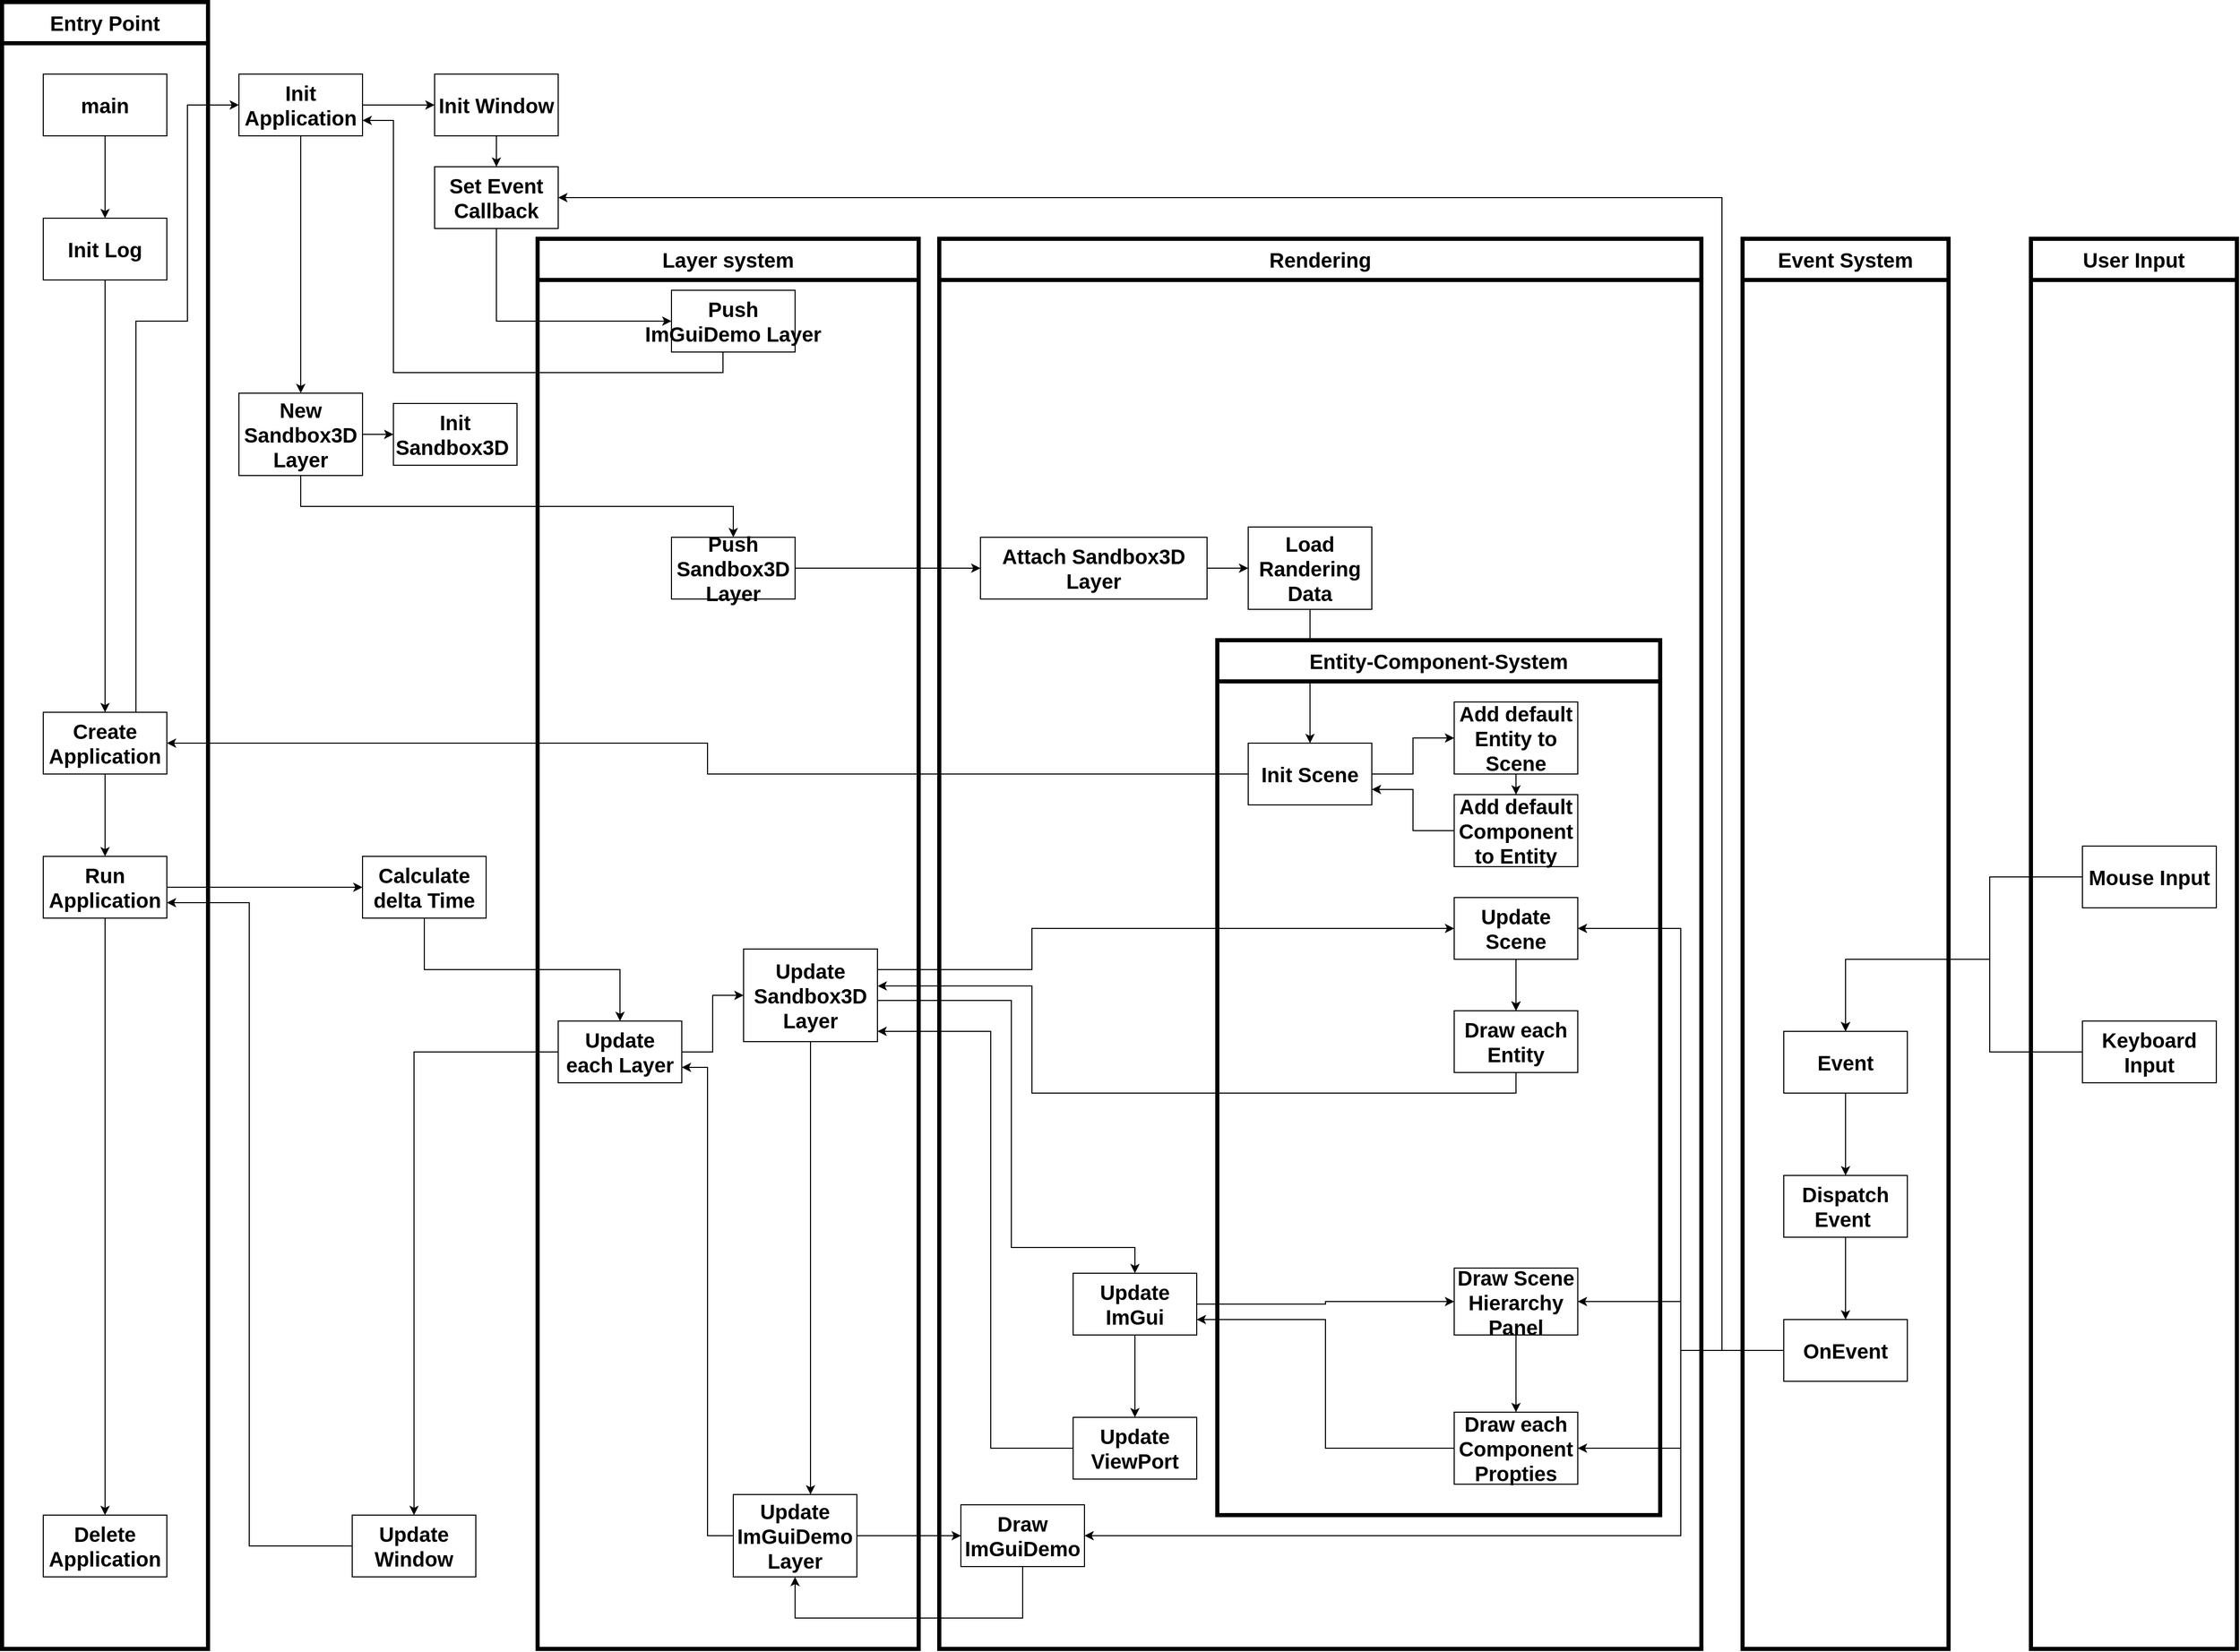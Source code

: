 <mxfile version="21.2.8" type="device">
  <diagram name="第 1 页" id="oVaQQtsJv8UFXQQw8mg5">
    <mxGraphModel dx="1837" dy="2261" grid="1" gridSize="10" guides="1" tooltips="1" connect="1" arrows="1" fold="1" page="1" pageScale="1" pageWidth="827" pageHeight="1169" math="0" shadow="0">
      <root>
        <mxCell id="0" />
        <mxCell id="1" parent="0" />
        <mxCell id="AfusonKI7kDfvAHBZVMs-3" value="" style="edgeStyle=orthogonalEdgeStyle;rounded=0;orthogonalLoop=1;jettySize=auto;html=1;fontStyle=1;fontSize=20;" parent="1" source="AfusonKI7kDfvAHBZVMs-1" target="AfusonKI7kDfvAHBZVMs-2" edge="1">
          <mxGeometry relative="1" as="geometry" />
        </mxCell>
        <mxCell id="AfusonKI7kDfvAHBZVMs-1" value="main" style="rounded=0;whiteSpace=wrap;html=1;fontStyle=1;fontSize=20;" parent="1" vertex="1">
          <mxGeometry x="290" y="60" width="120" height="60" as="geometry" />
        </mxCell>
        <mxCell id="AfusonKI7kDfvAHBZVMs-5" value="" style="edgeStyle=orthogonalEdgeStyle;rounded=0;orthogonalLoop=1;jettySize=auto;html=1;fontStyle=1;fontSize=20;" parent="1" source="AfusonKI7kDfvAHBZVMs-2" target="AfusonKI7kDfvAHBZVMs-4" edge="1">
          <mxGeometry relative="1" as="geometry" />
        </mxCell>
        <mxCell id="AfusonKI7kDfvAHBZVMs-2" value="Init Log" style="rounded=0;whiteSpace=wrap;html=1;fontStyle=1;fontSize=20;" parent="1" vertex="1">
          <mxGeometry x="290" y="200" width="120" height="60" as="geometry" />
        </mxCell>
        <mxCell id="AfusonKI7kDfvAHBZVMs-7" value="" style="edgeStyle=orthogonalEdgeStyle;rounded=0;orthogonalLoop=1;jettySize=auto;html=1;fontStyle=1;fontSize=20;" parent="1" source="AfusonKI7kDfvAHBZVMs-4" target="AfusonKI7kDfvAHBZVMs-6" edge="1">
          <mxGeometry relative="1" as="geometry" />
        </mxCell>
        <mxCell id="AfusonKI7kDfvAHBZVMs-29" style="edgeStyle=orthogonalEdgeStyle;rounded=0;orthogonalLoop=1;jettySize=auto;html=1;entryX=0;entryY=0.5;entryDx=0;entryDy=0;exitX=0.75;exitY=0;exitDx=0;exitDy=0;fontStyle=1;fontSize=20;" parent="1" source="AfusonKI7kDfvAHBZVMs-4" target="AfusonKI7kDfvAHBZVMs-40" edge="1">
          <mxGeometry relative="1" as="geometry">
            <mxPoint x="480" y="100" as="targetPoint" />
            <Array as="points">
              <mxPoint x="380" y="300" />
              <mxPoint x="430" y="300" />
              <mxPoint x="430" y="90" />
            </Array>
          </mxGeometry>
        </mxCell>
        <mxCell id="AfusonKI7kDfvAHBZVMs-4" value="Create Application" style="rounded=0;whiteSpace=wrap;html=1;fontStyle=1;fontSize=20;" parent="1" vertex="1">
          <mxGeometry x="290" y="680" width="120" height="60" as="geometry" />
        </mxCell>
        <mxCell id="AfusonKI7kDfvAHBZVMs-9" value="" style="edgeStyle=orthogonalEdgeStyle;rounded=0;orthogonalLoop=1;jettySize=auto;html=1;fontStyle=1;fontSize=20;" parent="1" source="AfusonKI7kDfvAHBZVMs-6" target="AfusonKI7kDfvAHBZVMs-8" edge="1">
          <mxGeometry relative="1" as="geometry" />
        </mxCell>
        <mxCell id="AfusonKI7kDfvAHBZVMs-51" value="" style="edgeStyle=orthogonalEdgeStyle;rounded=0;orthogonalLoop=1;jettySize=auto;html=1;fontStyle=1;fontSize=20;" parent="1" source="AfusonKI7kDfvAHBZVMs-6" target="AfusonKI7kDfvAHBZVMs-50" edge="1">
          <mxGeometry relative="1" as="geometry" />
        </mxCell>
        <mxCell id="AfusonKI7kDfvAHBZVMs-6" value="Run Application" style="rounded=0;whiteSpace=wrap;html=1;fontStyle=1;fontSize=20;" parent="1" vertex="1">
          <mxGeometry x="290" y="820" width="120" height="60" as="geometry" />
        </mxCell>
        <mxCell id="AfusonKI7kDfvAHBZVMs-13" value="" style="edgeStyle=orthogonalEdgeStyle;rounded=0;orthogonalLoop=1;jettySize=auto;html=1;fontStyle=1;fontSize=20;" parent="1" source="AfusonKI7kDfvAHBZVMs-10" target="AfusonKI7kDfvAHBZVMs-12" edge="1">
          <mxGeometry relative="1" as="geometry" />
        </mxCell>
        <mxCell id="AfusonKI7kDfvAHBZVMs-15" value="" style="edgeStyle=orthogonalEdgeStyle;rounded=0;orthogonalLoop=1;jettySize=auto;html=1;entryX=0.5;entryY=0;entryDx=0;entryDy=0;fontStyle=1;fontSize=20;" parent="1" source="AfusonKI7kDfvAHBZVMs-10" target="AfusonKI7kDfvAHBZVMs-14" edge="1">
          <mxGeometry relative="1" as="geometry">
            <Array as="points">
              <mxPoint x="540" y="480" />
              <mxPoint x="960" y="480" />
            </Array>
          </mxGeometry>
        </mxCell>
        <mxCell id="AfusonKI7kDfvAHBZVMs-10" value="New Sandbox3D Layer" style="rounded=0;whiteSpace=wrap;html=1;fontStyle=1;fontSize=20;" parent="1" vertex="1">
          <mxGeometry x="480" y="370" width="120" height="80" as="geometry" />
        </mxCell>
        <mxCell id="AfusonKI7kDfvAHBZVMs-12" value="Init Sandbox3D&amp;nbsp;" style="rounded=0;whiteSpace=wrap;html=1;fontStyle=1;fontSize=20;" parent="1" vertex="1">
          <mxGeometry x="630" y="380" width="120" height="60" as="geometry" />
        </mxCell>
        <mxCell id="AfusonKI7kDfvAHBZVMs-17" value="" style="edgeStyle=orthogonalEdgeStyle;rounded=0;orthogonalLoop=1;jettySize=auto;html=1;fontStyle=1;fontSize=20;" parent="1" source="AfusonKI7kDfvAHBZVMs-14" target="AfusonKI7kDfvAHBZVMs-16" edge="1">
          <mxGeometry relative="1" as="geometry" />
        </mxCell>
        <mxCell id="AfusonKI7kDfvAHBZVMs-19" value="" style="edgeStyle=orthogonalEdgeStyle;rounded=0;orthogonalLoop=1;jettySize=auto;html=1;fontStyle=1;fontSize=20;" parent="1" source="AfusonKI7kDfvAHBZVMs-16" target="AfusonKI7kDfvAHBZVMs-18" edge="1">
          <mxGeometry relative="1" as="geometry" />
        </mxCell>
        <mxCell id="AfusonKI7kDfvAHBZVMs-16" value="Attach Sandbox3D Layer" style="rounded=0;whiteSpace=wrap;html=1;fontStyle=1;fontSize=20;" parent="1" vertex="1">
          <mxGeometry x="1200" y="510" width="220" height="60" as="geometry" />
        </mxCell>
        <mxCell id="AfusonKI7kDfvAHBZVMs-21" value="" style="edgeStyle=orthogonalEdgeStyle;rounded=0;orthogonalLoop=1;jettySize=auto;html=1;fontStyle=1;fontSize=20;" parent="1" source="AfusonKI7kDfvAHBZVMs-18" target="AfusonKI7kDfvAHBZVMs-20" edge="1">
          <mxGeometry relative="1" as="geometry" />
        </mxCell>
        <mxCell id="AfusonKI7kDfvAHBZVMs-18" value="Load Randering Data" style="rounded=0;whiteSpace=wrap;html=1;fontStyle=1;fontSize=20;" parent="1" vertex="1">
          <mxGeometry x="1460" y="500" width="120" height="80" as="geometry" />
        </mxCell>
        <mxCell id="AfusonKI7kDfvAHBZVMs-49" style="edgeStyle=orthogonalEdgeStyle;rounded=0;orthogonalLoop=1;jettySize=auto;html=1;entryX=1;entryY=0.5;entryDx=0;entryDy=0;fontStyle=1;fontSize=20;" parent="1" source="AfusonKI7kDfvAHBZVMs-20" target="AfusonKI7kDfvAHBZVMs-4" edge="1">
          <mxGeometry relative="1" as="geometry" />
        </mxCell>
        <mxCell id="AfusonKI7kDfvAHBZVMs-46" style="edgeStyle=orthogonalEdgeStyle;rounded=0;orthogonalLoop=1;jettySize=auto;html=1;entryX=0;entryY=0.5;entryDx=0;entryDy=0;fontStyle=1;fontSize=20;" parent="1" source="AfusonKI7kDfvAHBZVMs-40" target="AfusonKI7kDfvAHBZVMs-42" edge="1">
          <mxGeometry relative="1" as="geometry" />
        </mxCell>
        <mxCell id="AfusonKI7kDfvAHBZVMs-48" style="edgeStyle=orthogonalEdgeStyle;rounded=0;orthogonalLoop=1;jettySize=auto;html=1;entryX=0.5;entryY=0;entryDx=0;entryDy=0;fontStyle=1;fontSize=20;" parent="1" source="AfusonKI7kDfvAHBZVMs-40" target="AfusonKI7kDfvAHBZVMs-10" edge="1">
          <mxGeometry relative="1" as="geometry">
            <mxPoint x="570" y="360" as="targetPoint" />
            <Array as="points" />
          </mxGeometry>
        </mxCell>
        <mxCell id="AfusonKI7kDfvAHBZVMs-40" value="Init Application" style="rounded=0;whiteSpace=wrap;html=1;fontStyle=1;fontSize=20;" parent="1" vertex="1">
          <mxGeometry x="480" y="60" width="120" height="60" as="geometry" />
        </mxCell>
        <mxCell id="AfusonKI7kDfvAHBZVMs-41" value="" style="edgeStyle=orthogonalEdgeStyle;rounded=0;orthogonalLoop=1;jettySize=auto;html=1;fontStyle=1;fontSize=20;" parent="1" source="AfusonKI7kDfvAHBZVMs-42" target="AfusonKI7kDfvAHBZVMs-44" edge="1">
          <mxGeometry relative="1" as="geometry" />
        </mxCell>
        <mxCell id="AfusonKI7kDfvAHBZVMs-42" value="Init Window" style="rounded=0;whiteSpace=wrap;html=1;fontStyle=1;fontSize=20;" parent="1" vertex="1">
          <mxGeometry x="670" y="60" width="120" height="60" as="geometry" />
        </mxCell>
        <mxCell id="AfusonKI7kDfvAHBZVMs-43" value="" style="edgeStyle=orthogonalEdgeStyle;rounded=0;orthogonalLoop=1;jettySize=auto;html=1;fontStyle=1;fontSize=20;" parent="1" source="AfusonKI7kDfvAHBZVMs-44" target="AfusonKI7kDfvAHBZVMs-45" edge="1">
          <mxGeometry relative="1" as="geometry">
            <Array as="points">
              <mxPoint x="730" y="300" />
            </Array>
          </mxGeometry>
        </mxCell>
        <mxCell id="AfusonKI7kDfvAHBZVMs-44" value="Set Event Callback" style="rounded=0;whiteSpace=wrap;html=1;fontStyle=1;fontSize=20;" parent="1" vertex="1">
          <mxGeometry x="670" y="150" width="120" height="60" as="geometry" />
        </mxCell>
        <mxCell id="AfusonKI7kDfvAHBZVMs-47" style="edgeStyle=orthogonalEdgeStyle;rounded=0;orthogonalLoop=1;jettySize=auto;html=1;entryX=1;entryY=0.75;entryDx=0;entryDy=0;fontStyle=1;fontSize=20;" parent="1" source="AfusonKI7kDfvAHBZVMs-45" target="AfusonKI7kDfvAHBZVMs-40" edge="1">
          <mxGeometry relative="1" as="geometry">
            <Array as="points">
              <mxPoint x="950" y="350" />
              <mxPoint x="630" y="350" />
              <mxPoint x="630" y="105" />
            </Array>
          </mxGeometry>
        </mxCell>
        <mxCell id="AfusonKI7kDfvAHBZVMs-53" value="" style="edgeStyle=orthogonalEdgeStyle;rounded=0;orthogonalLoop=1;jettySize=auto;html=1;exitX=0.5;exitY=1;exitDx=0;exitDy=0;fontStyle=1;fontSize=20;" parent="1" source="AfusonKI7kDfvAHBZVMs-50" target="AfusonKI7kDfvAHBZVMs-52" edge="1">
          <mxGeometry relative="1" as="geometry" />
        </mxCell>
        <mxCell id="AfusonKI7kDfvAHBZVMs-50" value="Calculate delta Time" style="rounded=0;whiteSpace=wrap;html=1;fontStyle=1;fontSize=20;" parent="1" vertex="1">
          <mxGeometry x="600" y="820" width="120" height="60" as="geometry" />
        </mxCell>
        <mxCell id="AfusonKI7kDfvAHBZVMs-84" value="" style="edgeStyle=orthogonalEdgeStyle;rounded=0;orthogonalLoop=1;jettySize=auto;html=1;fontStyle=1;fontSize=20;" parent="1" source="AfusonKI7kDfvAHBZVMs-52" target="AfusonKI7kDfvAHBZVMs-83" edge="1">
          <mxGeometry relative="1" as="geometry" />
        </mxCell>
        <mxCell id="AfusonKI7kDfvAHBZVMs-60" value="" style="edgeStyle=orthogonalEdgeStyle;rounded=0;orthogonalLoop=1;jettySize=auto;html=1;exitX=1;exitY=0.25;exitDx=0;exitDy=0;fontStyle=1;fontSize=20;" parent="1" target="AfusonKI7kDfvAHBZVMs-59" edge="1" source="AfusonKI7kDfvAHBZVMs-54">
          <mxGeometry relative="1" as="geometry">
            <mxPoint x="880" y="940" as="sourcePoint" />
            <Array as="points">
              <mxPoint x="1100" y="930" />
              <mxPoint x="1250" y="930" />
              <mxPoint x="1250" y="890" />
            </Array>
          </mxGeometry>
        </mxCell>
        <mxCell id="AfusonKI7kDfvAHBZVMs-71" style="edgeStyle=orthogonalEdgeStyle;rounded=0;orthogonalLoop=1;jettySize=auto;html=1;entryX=0.5;entryY=0;entryDx=0;entryDy=0;fontStyle=1;fontSize=20;" parent="1" source="AfusonKI7kDfvAHBZVMs-54" target="AfusonKI7kDfvAHBZVMs-70" edge="1">
          <mxGeometry relative="1" as="geometry">
            <Array as="points">
              <mxPoint x="1230" y="960" />
              <mxPoint x="1230" y="1200" />
              <mxPoint x="1350" y="1200" />
            </Array>
          </mxGeometry>
        </mxCell>
        <mxCell id="AfusonKI7kDfvAHBZVMs-80" value="" style="edgeStyle=orthogonalEdgeStyle;rounded=0;orthogonalLoop=1;jettySize=auto;html=1;fontStyle=1;fontSize=20;" parent="1" source="AfusonKI7kDfvAHBZVMs-56" target="AfusonKI7kDfvAHBZVMs-79" edge="1">
          <mxGeometry relative="1" as="geometry" />
        </mxCell>
        <mxCell id="AfusonKI7kDfvAHBZVMs-62" value="" style="edgeStyle=orthogonalEdgeStyle;rounded=0;orthogonalLoop=1;jettySize=auto;html=1;fontStyle=1;fontSize=20;" parent="1" source="AfusonKI7kDfvAHBZVMs-59" target="AfusonKI7kDfvAHBZVMs-61" edge="1">
          <mxGeometry relative="1" as="geometry" />
        </mxCell>
        <mxCell id="AfusonKI7kDfvAHBZVMs-68" value="" style="edgeStyle=orthogonalEdgeStyle;rounded=0;orthogonalLoop=1;jettySize=auto;html=1;fontStyle=1;fontSize=20;" parent="1" source="AfusonKI7kDfvAHBZVMs-59" target="AfusonKI7kDfvAHBZVMs-61" edge="1">
          <mxGeometry relative="1" as="geometry" />
        </mxCell>
        <mxCell id="AfusonKI7kDfvAHBZVMs-59" value="Update Scene" style="rounded=0;whiteSpace=wrap;html=1;fontStyle=1;fontSize=20;" parent="1" vertex="1">
          <mxGeometry x="1660" y="860" width="120" height="60" as="geometry" />
        </mxCell>
        <mxCell id="AfusonKI7kDfvAHBZVMs-67" style="edgeStyle=orthogonalEdgeStyle;rounded=0;orthogonalLoop=1;jettySize=auto;html=1;entryX=1.001;entryY=0.399;entryDx=0;entryDy=0;exitX=0.5;exitY=1;exitDx=0;exitDy=0;fontStyle=1;fontSize=20;entryPerimeter=0;" parent="1" source="AfusonKI7kDfvAHBZVMs-61" target="AfusonKI7kDfvAHBZVMs-54" edge="1">
          <mxGeometry relative="1" as="geometry">
            <Array as="points">
              <mxPoint x="1720" y="1050" />
              <mxPoint x="1250" y="1050" />
              <mxPoint x="1250" y="946" />
            </Array>
          </mxGeometry>
        </mxCell>
        <mxCell id="AfusonKI7kDfvAHBZVMs-61" value="Draw each Entity" style="rounded=0;whiteSpace=wrap;html=1;fontStyle=1;fontSize=20;" parent="1" vertex="1">
          <mxGeometry x="1660" y="970" width="120" height="60" as="geometry" />
        </mxCell>
        <mxCell id="AfusonKI7kDfvAHBZVMs-73" value="" style="edgeStyle=orthogonalEdgeStyle;rounded=0;orthogonalLoop=1;jettySize=auto;html=1;fontStyle=1;fontSize=20;" parent="1" source="AfusonKI7kDfvAHBZVMs-70" target="AfusonKI7kDfvAHBZVMs-72" edge="1">
          <mxGeometry relative="1" as="geometry" />
        </mxCell>
        <mxCell id="AfusonKI7kDfvAHBZVMs-78" value="" style="edgeStyle=orthogonalEdgeStyle;rounded=0;orthogonalLoop=1;jettySize=auto;html=1;fontStyle=1;fontSize=20;" parent="1" source="AfusonKI7kDfvAHBZVMs-70" target="AfusonKI7kDfvAHBZVMs-77" edge="1">
          <mxGeometry relative="1" as="geometry" />
        </mxCell>
        <mxCell id="AfusonKI7kDfvAHBZVMs-70" value="Update ImGui" style="rounded=0;whiteSpace=wrap;html=1;fontStyle=1;fontSize=20;" parent="1" vertex="1">
          <mxGeometry x="1290" y="1225" width="120" height="60" as="geometry" />
        </mxCell>
        <mxCell id="AfusonKI7kDfvAHBZVMs-75" value="" style="edgeStyle=orthogonalEdgeStyle;rounded=0;orthogonalLoop=1;jettySize=auto;html=1;fontStyle=1;fontSize=20;" parent="1" source="AfusonKI7kDfvAHBZVMs-72" target="AfusonKI7kDfvAHBZVMs-74" edge="1">
          <mxGeometry relative="1" as="geometry" />
        </mxCell>
        <mxCell id="AfusonKI7kDfvAHBZVMs-72" value="Draw&amp;nbsp;Scene Hierarchy Panel" style="rounded=0;whiteSpace=wrap;html=1;fontStyle=1;fontSize=20;" parent="1" vertex="1">
          <mxGeometry x="1660" y="1220" width="120" height="65" as="geometry" />
        </mxCell>
        <mxCell id="AfusonKI7kDfvAHBZVMs-76" style="edgeStyle=orthogonalEdgeStyle;rounded=0;orthogonalLoop=1;jettySize=auto;html=1;entryX=1;entryY=0.75;entryDx=0;entryDy=0;fontStyle=1;fontSize=20;" parent="1" source="AfusonKI7kDfvAHBZVMs-74" target="AfusonKI7kDfvAHBZVMs-70" edge="1">
          <mxGeometry relative="1" as="geometry" />
        </mxCell>
        <mxCell id="AfusonKI7kDfvAHBZVMs-74" value="Draw each Component Propties" style="rounded=0;whiteSpace=wrap;html=1;fontStyle=1;fontSize=20;" parent="1" vertex="1">
          <mxGeometry x="1660" y="1360" width="120" height="70" as="geometry" />
        </mxCell>
        <mxCell id="D1_QNNf7dY5p6VzvvArW-14" style="edgeStyle=orthogonalEdgeStyle;rounded=0;orthogonalLoop=1;jettySize=auto;html=1;fontStyle=1;fontSize=20;" edge="1" parent="1" source="AfusonKI7kDfvAHBZVMs-77">
          <mxGeometry relative="1" as="geometry">
            <Array as="points">
              <mxPoint x="1210" y="1395" />
              <mxPoint x="1210" y="990" />
              <mxPoint x="1100" y="990" />
            </Array>
            <mxPoint x="1100" y="990" as="targetPoint" />
          </mxGeometry>
        </mxCell>
        <mxCell id="AfusonKI7kDfvAHBZVMs-77" value="Update ViewPort" style="rounded=0;whiteSpace=wrap;html=1;fontStyle=1;fontSize=20;" parent="1" vertex="1">
          <mxGeometry x="1290" y="1365" width="120" height="60" as="geometry" />
        </mxCell>
        <mxCell id="D1_QNNf7dY5p6VzvvArW-16" style="edgeStyle=orthogonalEdgeStyle;rounded=0;orthogonalLoop=1;jettySize=auto;html=1;entryX=0.5;entryY=1;entryDx=0;entryDy=0;fontStyle=1;fontSize=20;" edge="1" parent="1" source="AfusonKI7kDfvAHBZVMs-79" target="AfusonKI7kDfvAHBZVMs-56">
          <mxGeometry relative="1" as="geometry">
            <mxPoint x="990" y="1590" as="targetPoint" />
            <Array as="points">
              <mxPoint x="1241" y="1560" />
              <mxPoint x="1020" y="1560" />
            </Array>
          </mxGeometry>
        </mxCell>
        <mxCell id="AfusonKI7kDfvAHBZVMs-85" style="edgeStyle=orthogonalEdgeStyle;rounded=0;orthogonalLoop=1;jettySize=auto;html=1;entryX=1;entryY=0.75;entryDx=0;entryDy=0;fontStyle=1;fontSize=20;" parent="1" source="AfusonKI7kDfvAHBZVMs-83" target="AfusonKI7kDfvAHBZVMs-6" edge="1">
          <mxGeometry relative="1" as="geometry">
            <Array as="points">
              <mxPoint x="490" y="865" />
            </Array>
          </mxGeometry>
        </mxCell>
        <mxCell id="AfusonKI7kDfvAHBZVMs-83" value="Update Window" style="rounded=0;whiteSpace=wrap;html=1;fontStyle=1;fontSize=20;" parent="1" vertex="1">
          <mxGeometry x="590" y="1460" width="120" height="60" as="geometry" />
        </mxCell>
        <mxCell id="D1_QNNf7dY5p6VzvvArW-1" style="edgeStyle=orthogonalEdgeStyle;rounded=0;orthogonalLoop=1;jettySize=auto;html=1;fontStyle=1;fontSize=20;" edge="1" parent="1" source="AfusonKI7kDfvAHBZVMs-86" target="AfusonKI7kDfvAHBZVMs-91">
          <mxGeometry relative="1" as="geometry">
            <Array as="points">
              <mxPoint x="2180" y="840" />
              <mxPoint x="2180" y="920" />
              <mxPoint x="2040" y="920" />
            </Array>
          </mxGeometry>
        </mxCell>
        <mxCell id="D1_QNNf7dY5p6VzvvArW-3" value="" style="edgeStyle=orthogonalEdgeStyle;rounded=0;orthogonalLoop=1;jettySize=auto;html=1;fontStyle=1;fontSize=20;" edge="1" parent="1" source="AfusonKI7kDfvAHBZVMs-91" target="D1_QNNf7dY5p6VzvvArW-2">
          <mxGeometry relative="1" as="geometry" />
        </mxCell>
        <mxCell id="AfusonKI7kDfvAHBZVMs-91" value="Event" style="rounded=0;whiteSpace=wrap;html=1;fontStyle=1;fontSize=20;" parent="1" vertex="1">
          <mxGeometry x="1980" y="990" width="120" height="60" as="geometry" />
        </mxCell>
        <mxCell id="D1_QNNf7dY5p6VzvvArW-5" value="" style="edgeStyle=orthogonalEdgeStyle;rounded=0;orthogonalLoop=1;jettySize=auto;html=1;fontStyle=1;fontSize=20;" edge="1" parent="1" source="D1_QNNf7dY5p6VzvvArW-2" target="D1_QNNf7dY5p6VzvvArW-4">
          <mxGeometry relative="1" as="geometry" />
        </mxCell>
        <mxCell id="D1_QNNf7dY5p6VzvvArW-2" value="Dispatch Event&amp;nbsp;" style="rounded=0;whiteSpace=wrap;html=1;fontStyle=1;fontSize=20;" vertex="1" parent="1">
          <mxGeometry x="1980" y="1130" width="120" height="60" as="geometry" />
        </mxCell>
        <mxCell id="D1_QNNf7dY5p6VzvvArW-7" value="Event System" style="swimlane;whiteSpace=wrap;html=1;startSize=40;fontStyle=1;fontSize=20;strokeWidth=4;" vertex="1" parent="1">
          <mxGeometry x="1940" y="220" width="200" height="1370" as="geometry" />
        </mxCell>
        <mxCell id="D1_QNNf7dY5p6VzvvArW-4" value="OnEvent" style="rounded=0;whiteSpace=wrap;html=1;fontStyle=1;fontSize=20;" vertex="1" parent="D1_QNNf7dY5p6VzvvArW-7">
          <mxGeometry x="40" y="1050" width="120" height="60" as="geometry" />
        </mxCell>
        <mxCell id="D1_QNNf7dY5p6VzvvArW-8" value="User Input" style="swimlane;whiteSpace=wrap;html=1;fontStyle=1;fontSize=20;strokeWidth=4;startSize=40;" vertex="1" parent="1">
          <mxGeometry x="2220" y="220" width="200" height="1370" as="geometry" />
        </mxCell>
        <mxCell id="D1_QNNf7dY5p6VzvvArW-30" value="Keyboard Input" style="rounded=0;whiteSpace=wrap;html=1;fontStyle=1;fontSize=20;" vertex="1" parent="D1_QNNf7dY5p6VzvvArW-8">
          <mxGeometry x="50" y="760" width="130" height="60" as="geometry" />
        </mxCell>
        <mxCell id="AfusonKI7kDfvAHBZVMs-86" value="Mouse Input" style="rounded=0;whiteSpace=wrap;html=1;fontStyle=1;fontSize=20;" parent="D1_QNNf7dY5p6VzvvArW-8" vertex="1">
          <mxGeometry x="50" y="590" width="130" height="60" as="geometry" />
        </mxCell>
        <mxCell id="D1_QNNf7dY5p6VzvvArW-17" value="Layer system" style="swimlane;whiteSpace=wrap;html=1;fontStyle=1;fontSize=20;strokeWidth=4;startSize=40;" vertex="1" parent="1">
          <mxGeometry x="770" y="220" width="370" height="1370" as="geometry" />
        </mxCell>
        <mxCell id="AfusonKI7kDfvAHBZVMs-54" value="Update Sandbox3D Layer" style="rounded=0;whiteSpace=wrap;html=1;fontStyle=1;fontSize=20;" parent="D1_QNNf7dY5p6VzvvArW-17" vertex="1">
          <mxGeometry x="200" y="690" width="130" height="90" as="geometry" />
        </mxCell>
        <mxCell id="AfusonKI7kDfvAHBZVMs-56" value="Update ImGuiDemo Layer" style="rounded=0;whiteSpace=wrap;html=1;fontStyle=1;fontSize=20;" parent="D1_QNNf7dY5p6VzvvArW-17" vertex="1">
          <mxGeometry x="190" y="1220" width="120" height="80" as="geometry" />
        </mxCell>
        <mxCell id="D1_QNNf7dY5p6VzvvArW-13" style="edgeStyle=orthogonalEdgeStyle;rounded=0;orthogonalLoop=1;jettySize=auto;html=1;fontStyle=1;fontSize=20;exitX=0.5;exitY=1;exitDx=0;exitDy=0;" edge="1" parent="D1_QNNf7dY5p6VzvvArW-17" source="AfusonKI7kDfvAHBZVMs-54" target="AfusonKI7kDfvAHBZVMs-56">
          <mxGeometry relative="1" as="geometry">
            <Array as="points">
              <mxPoint x="265" y="1110" />
              <mxPoint x="265" y="1110" />
            </Array>
            <mxPoint x="270" y="800" as="sourcePoint" />
          </mxGeometry>
        </mxCell>
        <mxCell id="AfusonKI7kDfvAHBZVMs-52" value="Update each Layer" style="rounded=0;whiteSpace=wrap;html=1;fontStyle=1;fontSize=20;" parent="D1_QNNf7dY5p6VzvvArW-17" vertex="1">
          <mxGeometry x="20" y="760" width="120" height="60" as="geometry" />
        </mxCell>
        <mxCell id="AfusonKI7kDfvAHBZVMs-65" style="edgeStyle=orthogonalEdgeStyle;rounded=0;orthogonalLoop=1;jettySize=auto;html=1;entryX=0;entryY=0.5;entryDx=0;entryDy=0;fontStyle=1;fontSize=20;" parent="D1_QNNf7dY5p6VzvvArW-17" source="AfusonKI7kDfvAHBZVMs-52" target="AfusonKI7kDfvAHBZVMs-54" edge="1">
          <mxGeometry relative="1" as="geometry" />
        </mxCell>
        <mxCell id="AfusonKI7kDfvAHBZVMs-66" style="edgeStyle=orthogonalEdgeStyle;rounded=0;orthogonalLoop=1;jettySize=auto;html=1;entryX=1;entryY=0.75;entryDx=0;entryDy=0;fontStyle=1;fontSize=20;" parent="D1_QNNf7dY5p6VzvvArW-17" source="AfusonKI7kDfvAHBZVMs-56" target="AfusonKI7kDfvAHBZVMs-52" edge="1">
          <mxGeometry relative="1" as="geometry" />
        </mxCell>
        <mxCell id="AfusonKI7kDfvAHBZVMs-14" value="Push Sandbox3D Layer" style="rounded=0;whiteSpace=wrap;html=1;fontStyle=1;fontSize=20;" parent="D1_QNNf7dY5p6VzvvArW-17" vertex="1">
          <mxGeometry x="130" y="290" width="120" height="60" as="geometry" />
        </mxCell>
        <mxCell id="AfusonKI7kDfvAHBZVMs-45" value="Push ImGuiDemo&amp;nbsp;Layer" style="rounded=0;whiteSpace=wrap;html=1;fontStyle=1;fontSize=20;" parent="D1_QNNf7dY5p6VzvvArW-17" vertex="1">
          <mxGeometry x="130" y="50" width="120" height="60" as="geometry" />
        </mxCell>
        <mxCell id="BAPT7NLRmtDBVAtJ-wS6-1" style="edgeStyle=orthogonalEdgeStyle;rounded=0;orthogonalLoop=1;jettySize=auto;html=1;exitX=0.5;exitY=1;exitDx=0;exitDy=0;entryX=0.5;entryY=1;entryDx=0;entryDy=0;" edge="1" parent="D1_QNNf7dY5p6VzvvArW-17" source="AfusonKI7kDfvAHBZVMs-54" target="AfusonKI7kDfvAHBZVMs-54">
          <mxGeometry relative="1" as="geometry">
            <Array as="points" />
          </mxGeometry>
        </mxCell>
        <mxCell id="D1_QNNf7dY5p6VzvvArW-27" value="Entry Point" style="swimlane;whiteSpace=wrap;html=1;fontStyle=1;fontSize=20;strokeWidth=4;startSize=40;" vertex="1" parent="1">
          <mxGeometry x="250" y="-10" width="200" height="1600" as="geometry" />
        </mxCell>
        <mxCell id="AfusonKI7kDfvAHBZVMs-8" value="Delete Application" style="rounded=0;whiteSpace=wrap;html=1;fontStyle=1;fontSize=20;" parent="D1_QNNf7dY5p6VzvvArW-27" vertex="1">
          <mxGeometry x="40" y="1470" width="120" height="60" as="geometry" />
        </mxCell>
        <mxCell id="D1_QNNf7dY5p6VzvvArW-28" value="Entity-Component-System" style="swimlane;whiteSpace=wrap;html=1;fontStyle=1;fontSize=20;strokeWidth=4;startSize=40;" vertex="1" parent="1">
          <mxGeometry x="1430" y="610" width="430" height="850" as="geometry" />
        </mxCell>
        <mxCell id="D1_QNNf7dY5p6VzvvArW-29" value="Rendering" style="swimlane;whiteSpace=wrap;html=1;fontStyle=1;fontSize=20;strokeWidth=4;startSize=40;" vertex="1" parent="1">
          <mxGeometry x="1160" y="220" width="740" height="1370" as="geometry" />
        </mxCell>
        <mxCell id="AfusonKI7kDfvAHBZVMs-20" value="Init Scene" style="rounded=0;whiteSpace=wrap;html=1;fontStyle=1;fontSize=20;" parent="D1_QNNf7dY5p6VzvvArW-29" vertex="1">
          <mxGeometry x="300" y="490" width="120" height="60" as="geometry" />
        </mxCell>
        <mxCell id="AfusonKI7kDfvAHBZVMs-28" style="edgeStyle=orthogonalEdgeStyle;rounded=0;orthogonalLoop=1;jettySize=auto;html=1;entryX=1;entryY=0.75;entryDx=0;entryDy=0;fontStyle=1;fontSize=20;" parent="D1_QNNf7dY5p6VzvvArW-29" source="AfusonKI7kDfvAHBZVMs-24" target="AfusonKI7kDfvAHBZVMs-20" edge="1">
          <mxGeometry relative="1" as="geometry" />
        </mxCell>
        <mxCell id="AfusonKI7kDfvAHBZVMs-24" value="Add default Component to Entity" style="rounded=0;whiteSpace=wrap;html=1;fontStyle=1;fontSize=20;" parent="D1_QNNf7dY5p6VzvvArW-29" vertex="1">
          <mxGeometry x="500" y="540" width="120" height="70" as="geometry" />
        </mxCell>
        <mxCell id="AfusonKI7kDfvAHBZVMs-22" value="Add default Entity to Scene" style="rounded=0;whiteSpace=wrap;html=1;fontStyle=1;fontSize=20;" parent="D1_QNNf7dY5p6VzvvArW-29" vertex="1">
          <mxGeometry x="500" y="450" width="120" height="70" as="geometry" />
        </mxCell>
        <mxCell id="AfusonKI7kDfvAHBZVMs-23" value="" style="edgeStyle=orthogonalEdgeStyle;rounded=0;orthogonalLoop=1;jettySize=auto;html=1;fontStyle=1;fontSize=20;" parent="D1_QNNf7dY5p6VzvvArW-29" source="AfusonKI7kDfvAHBZVMs-20" target="AfusonKI7kDfvAHBZVMs-22" edge="1">
          <mxGeometry relative="1" as="geometry" />
        </mxCell>
        <mxCell id="AfusonKI7kDfvAHBZVMs-25" value="" style="edgeStyle=orthogonalEdgeStyle;rounded=0;orthogonalLoop=1;jettySize=auto;html=1;fontStyle=1;fontSize=20;" parent="D1_QNNf7dY5p6VzvvArW-29" source="AfusonKI7kDfvAHBZVMs-22" target="AfusonKI7kDfvAHBZVMs-24" edge="1">
          <mxGeometry relative="1" as="geometry" />
        </mxCell>
        <mxCell id="AfusonKI7kDfvAHBZVMs-79" value="Draw ImGuiDemo" style="rounded=0;whiteSpace=wrap;html=1;fontStyle=1;fontSize=20;" parent="D1_QNNf7dY5p6VzvvArW-29" vertex="1">
          <mxGeometry x="21" y="1230" width="120" height="60" as="geometry" />
        </mxCell>
        <mxCell id="D1_QNNf7dY5p6VzvvArW-31" style="edgeStyle=orthogonalEdgeStyle;rounded=0;orthogonalLoop=1;jettySize=auto;html=1;entryX=0.5;entryY=0;entryDx=0;entryDy=0;fontStyle=1;fontSize=20;" edge="1" parent="1" source="D1_QNNf7dY5p6VzvvArW-30" target="AfusonKI7kDfvAHBZVMs-91">
          <mxGeometry relative="1" as="geometry">
            <Array as="points">
              <mxPoint x="2180" y="1010" />
              <mxPoint x="2180" y="920" />
              <mxPoint x="2040" y="920" />
            </Array>
          </mxGeometry>
        </mxCell>
        <mxCell id="D1_QNNf7dY5p6VzvvArW-32" style="edgeStyle=orthogonalEdgeStyle;rounded=0;orthogonalLoop=1;jettySize=auto;html=1;entryX=1;entryY=0.5;entryDx=0;entryDy=0;fontSize=20;" edge="1" parent="1" source="D1_QNNf7dY5p6VzvvArW-4" target="AfusonKI7kDfvAHBZVMs-74">
          <mxGeometry relative="1" as="geometry" />
        </mxCell>
        <mxCell id="D1_QNNf7dY5p6VzvvArW-33" style="edgeStyle=orthogonalEdgeStyle;rounded=0;orthogonalLoop=1;jettySize=auto;html=1;entryX=1;entryY=0.5;entryDx=0;entryDy=0;fontSize=20;" edge="1" parent="1" source="D1_QNNf7dY5p6VzvvArW-4" target="AfusonKI7kDfvAHBZVMs-72">
          <mxGeometry relative="1" as="geometry" />
        </mxCell>
        <mxCell id="D1_QNNf7dY5p6VzvvArW-34" style="edgeStyle=orthogonalEdgeStyle;rounded=0;orthogonalLoop=1;jettySize=auto;html=1;entryX=1;entryY=0.5;entryDx=0;entryDy=0;fontSize=20;" edge="1" parent="1" source="D1_QNNf7dY5p6VzvvArW-4" target="AfusonKI7kDfvAHBZVMs-59">
          <mxGeometry relative="1" as="geometry" />
        </mxCell>
        <mxCell id="D1_QNNf7dY5p6VzvvArW-35" style="edgeStyle=orthogonalEdgeStyle;rounded=0;orthogonalLoop=1;jettySize=auto;html=1;entryX=1;entryY=0.5;entryDx=0;entryDy=0;fontSize=20;" edge="1" parent="1" source="D1_QNNf7dY5p6VzvvArW-4" target="AfusonKI7kDfvAHBZVMs-79">
          <mxGeometry relative="1" as="geometry">
            <Array as="points">
              <mxPoint x="1880" y="1300" />
              <mxPoint x="1880" y="1480" />
            </Array>
          </mxGeometry>
        </mxCell>
        <mxCell id="D1_QNNf7dY5p6VzvvArW-36" style="edgeStyle=orthogonalEdgeStyle;rounded=0;orthogonalLoop=1;jettySize=auto;html=1;entryX=1;entryY=0.5;entryDx=0;entryDy=0;fontSize=20;" edge="1" parent="1" source="D1_QNNf7dY5p6VzvvArW-4" target="AfusonKI7kDfvAHBZVMs-44">
          <mxGeometry relative="1" as="geometry">
            <Array as="points">
              <mxPoint x="1920" y="1300" />
              <mxPoint x="1920" y="180" />
            </Array>
          </mxGeometry>
        </mxCell>
      </root>
    </mxGraphModel>
  </diagram>
</mxfile>

